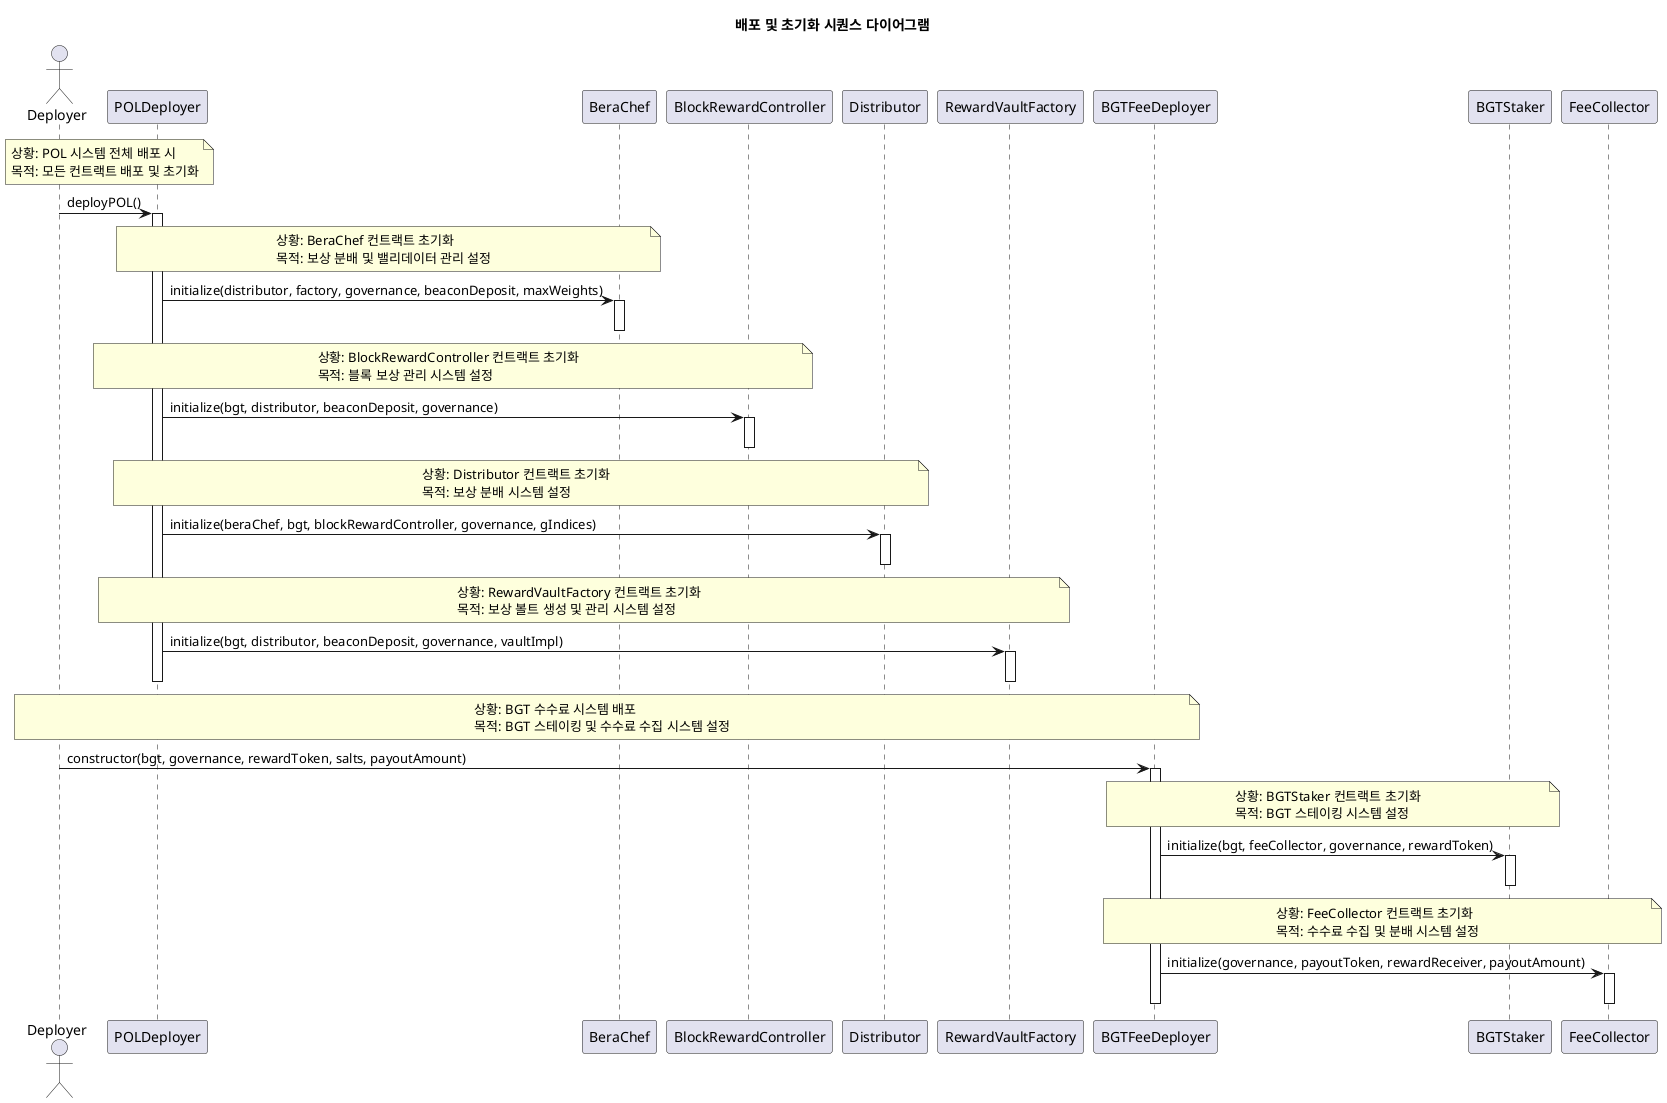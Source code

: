 @startuml
title 배포 및 초기화 시퀀스 다이어그램

actor Deployer
participant "POLDeployer" as PD
participant "BeraChef" as BC
participant "BlockRewardController" as BRC
participant "Distributor" as D
participant "RewardVaultFactory" as RVF
participant "BGTFeeDeployer" as BFD
participant "BGTStaker" as BGS
participant "FeeCollector" as FC

note over Deployer, PD
  상황: POL 시스템 전체 배포 시
  목적: 모든 컨트랙트 배포 및 초기화
end note

Deployer -> PD: deployPOL()
activate PD

note over PD, BC
  상황: BeraChef 컨트랙트 초기화
  목적: 보상 분배 및 밸리데이터 관리 설정
end note

PD -> BC: initialize(distributor, factory, governance, beaconDeposit, maxWeights)
activate BC
deactivate BC

note over PD, BRC
  상황: BlockRewardController 컨트랙트 초기화
  목적: 블록 보상 관리 시스템 설정
end note

PD -> BRC: initialize(bgt, distributor, beaconDeposit, governance)
activate BRC
deactivate BRC

note over PD, D
  상황: Distributor 컨트랙트 초기화
  목적: 보상 분배 시스템 설정
end note

PD -> D: initialize(beraChef, bgt, blockRewardController, governance, gIndices)
activate D
deactivate D

note over PD, RVF
  상황: RewardVaultFactory 컨트랙트 초기화
  목적: 보상 볼트 생성 및 관리 시스템 설정
end note

PD -> RVF: initialize(bgt, distributor, beaconDeposit, governance, vaultImpl)
activate RVF
deactivate RVF
deactivate PD

note over Deployer, BFD
  상황: BGT 수수료 시스템 배포
  목적: BGT 스테이킹 및 수수료 수집 시스템 설정
end note

Deployer -> BFD: constructor(bgt, governance, rewardToken, salts, payoutAmount)
activate BFD

note over BFD, BGS
  상황: BGTStaker 컨트랙트 초기화
  목적: BGT 스테이킹 시스템 설정
end note

BFD -> BGS: initialize(bgt, feeCollector, governance, rewardToken)
activate BGS
deactivate BGS

note over BFD, FC
  상황: FeeCollector 컨트랙트 초기화
  목적: 수수료 수집 및 분배 시스템 설정
end note

BFD -> FC: initialize(governance, payoutToken, rewardReceiver, payoutAmount)
activate FC
deactivate FC
deactivate BFD

@enduml 
